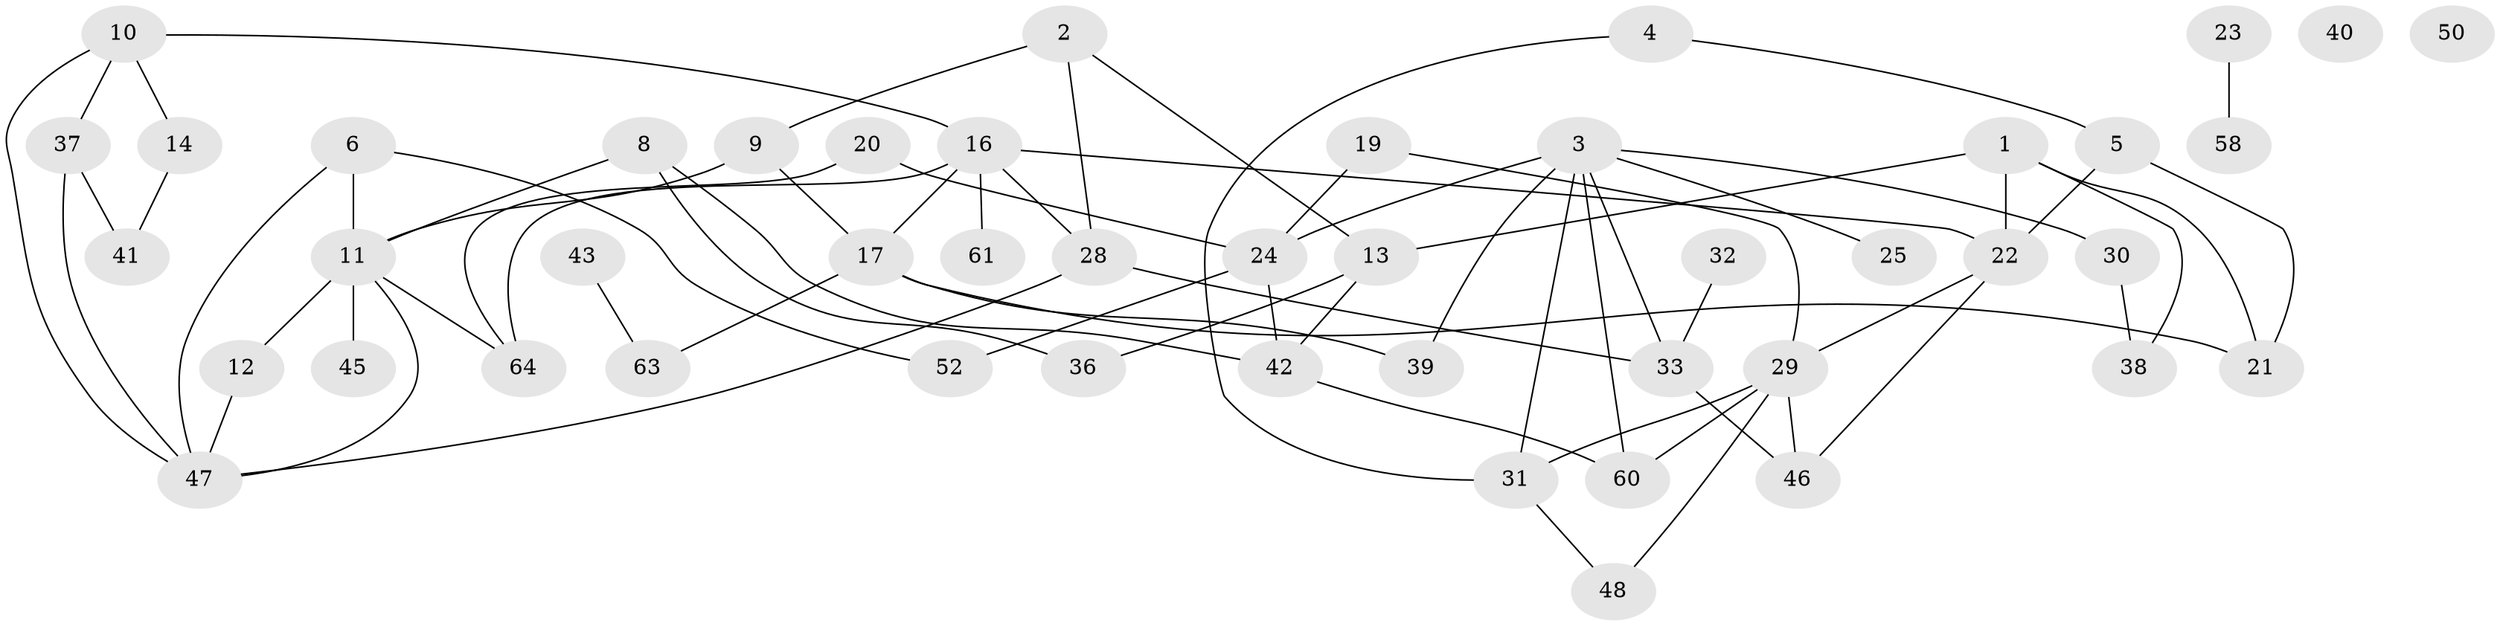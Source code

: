 // Generated by graph-tools (version 1.1) at 2025/23/03/03/25 07:23:29]
// undirected, 47 vertices, 69 edges
graph export_dot {
graph [start="1"]
  node [color=gray90,style=filled];
  1;
  2 [super="+35"];
  3 [super="+51"];
  4;
  5;
  6 [super="+7"];
  8 [super="+27"];
  9;
  10 [super="+68"];
  11 [super="+15"];
  12;
  13;
  14;
  16 [super="+49"];
  17 [super="+18"];
  19;
  20;
  21;
  22 [super="+26"];
  23;
  24 [super="+55"];
  25;
  28;
  29 [super="+34"];
  30 [super="+53"];
  31;
  32;
  33 [super="+67"];
  36;
  37;
  38;
  39;
  40;
  41 [super="+56"];
  42 [super="+54"];
  43 [super="+44"];
  45;
  46 [super="+59"];
  47 [super="+65"];
  48 [super="+57"];
  50;
  52;
  58;
  60 [super="+66"];
  61 [super="+62"];
  63;
  64;
  1 -- 13;
  1 -- 21;
  1 -- 22;
  1 -- 38;
  2 -- 9;
  2 -- 28;
  2 -- 13;
  3 -- 39;
  3 -- 60;
  3 -- 24;
  3 -- 33;
  3 -- 25;
  3 -- 30;
  3 -- 31;
  4 -- 5;
  4 -- 31;
  5 -- 21;
  5 -- 22;
  6 -- 52;
  6 -- 47;
  6 -- 11;
  8 -- 42;
  8 -- 11;
  8 -- 36;
  9 -- 11;
  9 -- 17;
  10 -- 14;
  10 -- 37;
  10 -- 16;
  10 -- 47;
  11 -- 12;
  11 -- 45;
  11 -- 64;
  11 -- 47;
  12 -- 47;
  13 -- 36;
  13 -- 42;
  14 -- 41;
  16 -- 17;
  16 -- 28;
  16 -- 61;
  16 -- 64;
  16 -- 22;
  17 -- 39;
  17 -- 21;
  17 -- 63;
  19 -- 29;
  19 -- 24;
  20 -- 64;
  20 -- 24;
  22 -- 46;
  22 -- 29;
  23 -- 58;
  24 -- 52;
  24 -- 42;
  28 -- 33;
  28 -- 47;
  29 -- 48;
  29 -- 60;
  29 -- 46;
  29 -- 31;
  30 -- 38;
  31 -- 48;
  32 -- 33;
  33 -- 46;
  37 -- 47;
  37 -- 41;
  42 -- 60;
  43 -- 63;
}
